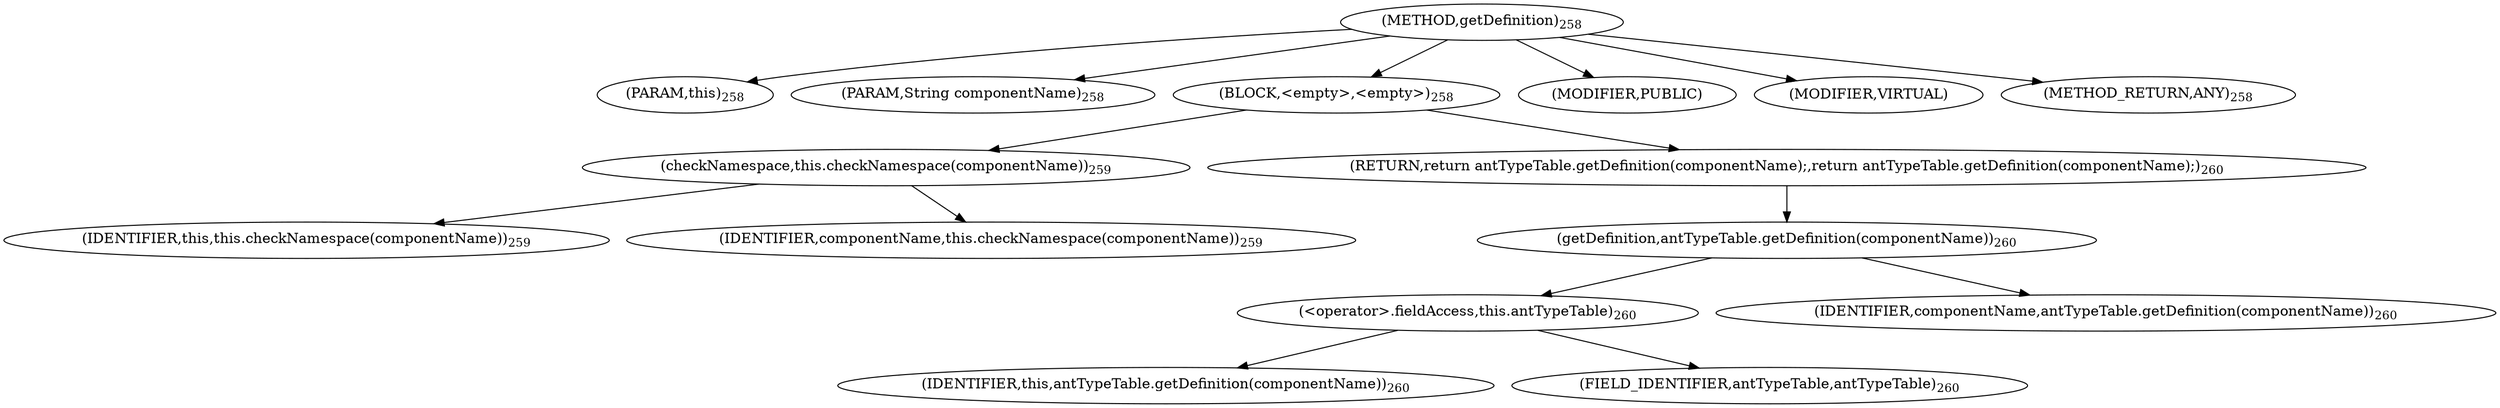 digraph "getDefinition" {  
"499" [label = <(METHOD,getDefinition)<SUB>258</SUB>> ]
"16" [label = <(PARAM,this)<SUB>258</SUB>> ]
"500" [label = <(PARAM,String componentName)<SUB>258</SUB>> ]
"501" [label = <(BLOCK,&lt;empty&gt;,&lt;empty&gt;)<SUB>258</SUB>> ]
"502" [label = <(checkNamespace,this.checkNamespace(componentName))<SUB>259</SUB>> ]
"15" [label = <(IDENTIFIER,this,this.checkNamespace(componentName))<SUB>259</SUB>> ]
"503" [label = <(IDENTIFIER,componentName,this.checkNamespace(componentName))<SUB>259</SUB>> ]
"504" [label = <(RETURN,return antTypeTable.getDefinition(componentName);,return antTypeTable.getDefinition(componentName);)<SUB>260</SUB>> ]
"505" [label = <(getDefinition,antTypeTable.getDefinition(componentName))<SUB>260</SUB>> ]
"506" [label = <(&lt;operator&gt;.fieldAccess,this.antTypeTable)<SUB>260</SUB>> ]
"507" [label = <(IDENTIFIER,this,antTypeTable.getDefinition(componentName))<SUB>260</SUB>> ]
"508" [label = <(FIELD_IDENTIFIER,antTypeTable,antTypeTable)<SUB>260</SUB>> ]
"509" [label = <(IDENTIFIER,componentName,antTypeTable.getDefinition(componentName))<SUB>260</SUB>> ]
"510" [label = <(MODIFIER,PUBLIC)> ]
"511" [label = <(MODIFIER,VIRTUAL)> ]
"512" [label = <(METHOD_RETURN,ANY)<SUB>258</SUB>> ]
  "499" -> "16" 
  "499" -> "500" 
  "499" -> "501" 
  "499" -> "510" 
  "499" -> "511" 
  "499" -> "512" 
  "501" -> "502" 
  "501" -> "504" 
  "502" -> "15" 
  "502" -> "503" 
  "504" -> "505" 
  "505" -> "506" 
  "505" -> "509" 
  "506" -> "507" 
  "506" -> "508" 
}
